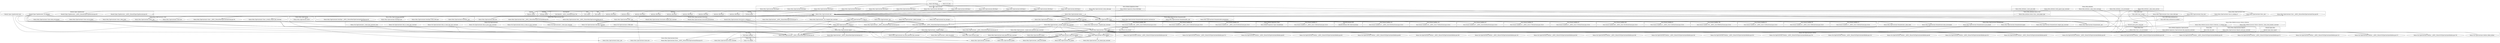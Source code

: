 digraph {
graph [overlap=false]
subgraph cluster_Parse_Method_Signatures_Types {
	label="Parse::Method::Signatures::Types";
	"Parse::Method::Signatures::Types::VariableName";
}
subgraph cluster_Eval_Closure_Sandbox_53 {
	label="Eval::Closure::Sandbox_53";
	"Eval::Closure::Sandbox_53::__ANON__[(eval 135)[Eval/Closure.pm:125]:3]";
}
subgraph cluster_TryCatch {
	label="TryCatch";
	"TryCatch::parse_proto_using_pms";
}
subgraph cluster_Moose_Meta_TypeConstraint_DuckType {
	label="Moose::Meta::TypeConstraint::DuckType";
	"Moose::Meta::TypeConstraint::DuckType::new";
	"Moose::Meta::TypeConstraint::DuckType::_new";
	"Moose::Meta::TypeConstraint::DuckType::__ANON__[Moose/Meta/TypeConstraint/DuckType.pm:39]";
	"Moose::Meta::TypeConstraint::DuckType::create_child_type";
}
subgraph cluster_Eval_Closure {
	label="Eval::Closure";
	"Eval::Closure::eval_closure";
}
subgraph cluster_Moose_Meta_TypeConstraint_Role {
	label="Moose::Meta::TypeConstraint::Role";
	"Moose::Meta::TypeConstraint::Role::__ANON__[Moose/Meta/TypeConstraint/Role.pm:32]";
	"Moose::Meta::TypeConstraint::Role::_new";
	"Moose::Meta::TypeConstraint::Role::new";
	"Moose::Meta::TypeConstraint::Role::__ANON__[Moose/Meta/TypeConstraint/Role.pm:56]";
}
subgraph cluster_KiokuDB_Backend_DBI {
	label="KiokuDB::Backend::DBI";
	"KiokuDB::Backend::DBI::ValidColumnName";
}
subgraph cluster_Moose_Meta_TypeConstraint_Enum {
	label="Moose::Meta::TypeConstraint::Enum";
	"Moose::Meta::TypeConstraint::Enum::__ANON__[Moose/Meta/TypeConstraint/Enum.pm:35]";
	"Moose::Meta::TypeConstraint::Enum::new";
	"Moose::Meta::TypeConstraint::Enum::constraint";
	"Moose::Meta::TypeConstraint::Enum::_new";
}
subgraph cluster_Eval_Closure_Sandbox_421 {
	label="Eval::Closure::Sandbox_421";
	"Eval::Closure::Sandbox_421::__ANON__[(eval 582)[Eval/Closure.pm:125]:3]";
}
subgraph cluster_Moose_Meta_TypeConstraint_Parameterized {
	label="Moose::Meta::TypeConstraint::Parameterized";
	"Moose::Meta::TypeConstraint::Parameterized::compile_type_constraint";
	"Moose::Meta::TypeConstraint::Parameterized::_new";
	"Moose::Meta::TypeConstraint::Parameterized::_inline_check";
	"Moose::Meta::TypeConstraint::Parameterized::can_be_inlined";
	"Moose::Meta::TypeConstraint::Parameterized::equals";
	"Moose::Meta::TypeConstraint::Parameterized::inline_environment";
}
subgraph cluster_Eval_Closure_Sandbox_165 {
	label="Eval::Closure::Sandbox_165";
	"Eval::Closure::Sandbox_165::__ANON__[(eval 274)[Eval/Closure.pm:125]:3]";
}
subgraph cluster_Sub_Name {
	label="Sub::Name";
	"Sub::Name::subname";
}
subgraph cluster_Scalar_Util {
	label="Scalar::Util";
	"Scalar::Util::refaddr";
}
subgraph cluster_Eval_Closure_Sandbox_637 {
	label="Eval::Closure::Sandbox_637";
	"Eval::Closure::Sandbox_637::__ANON__[(eval 843)[Eval/Closure.pm:125]:3]";
}
subgraph cluster_Eval_Closure_Sandbox_55 {
	label="Eval::Closure::Sandbox_55";
	"Eval::Closure::Sandbox_55::__ANON__[(eval 137)[Eval/Closure.pm:125]:3]";
}
subgraph cluster_metaclass {
	label="metaclass";
	"metaclass::BEGIN@14";
	"metaclass::BEGIN@18";
	"metaclass::BEGIN@3";
	"metaclass::BEGIN@15";
	"metaclass::BEGIN@13";
	"metaclass::BEGIN@11";
	"metaclass::BEGIN@10";
	"metaclass::import";
	"metaclass::BEGIN@16";
}
subgraph cluster_Moose_Meta_Class {
	label="Moose::Meta::Class";
	"Moose::Meta::Class::_eval_environment";
}
subgraph cluster_Eval_Closure_Sandbox_65 {
	label="Eval::Closure::Sandbox_65";
	"Eval::Closure::Sandbox_65::__ANON__[(eval 147)[Eval/Closure.pm:125]:3]";
}
subgraph cluster_Class_MOP_Class_ {
	label="Class::MOP::Class:";
	"Class::MOP::Class:::around";
}
subgraph cluster_warnings {
	label="warnings";
	"warnings::import";
}
subgraph cluster_MooseX_Types_TypeDecorator {
	label="MooseX::Types::TypeDecorator";
	"MooseX::Types::TypeDecorator::_try_delegate";
	"MooseX::Types::TypeDecorator::__ANON__[MooseX/Types/TypeDecorator.pm:29]";
	"MooseX::Types::TypeDecorator::new";
	"MooseX::Types::TypeDecorator::__ANON__[MooseX/Types/TypeDecorator.pm:30]";
}
subgraph cluster_Parse_Method_Signatures_TypeConstraint {
	label="Parse::Method::Signatures::TypeConstraint";
	"Parse::Method::Signatures::TypeConstraint::find_registered_constraint";
}
subgraph cluster_Parse_Method_Signatures_Param {
	label="Parse::Method::Signatures::Param";
	"Parse::Method::Signatures::Param::BEGIN@4";
}
subgraph cluster_Eval_Closure_Sandbox_848 {
	label="Eval::Closure::Sandbox_848";
	"Eval::Closure::Sandbox_848::__ANON__[(eval 1061)[Eval/Closure.pm:125]:3]";
}
subgraph cluster_Eval_Closure_Sandbox_61 {
	label="Eval::Closure::Sandbox_61";
	"Eval::Closure::Sandbox_61::__ANON__[(eval 143)[Eval/Closure.pm:125]:3]";
}
subgraph cluster_Moose_Role {
	label="Moose::Role";
	"Moose::Role::init_meta";
}
subgraph cluster_Class_MOP_Mixin_AttributeCore {
	label="Class::MOP::Mixin::AttributeCore";
	"Class::MOP::Mixin::AttributeCore::default";
}
subgraph cluster_Moose {
	label="Moose";
	"Moose::BEGIN@29";
	"Moose::init_meta";
}
subgraph cluster_Moose_Meta_TypeConstraint_Registry {
	label="Moose::Meta::TypeConstraint::Registry";
	"Moose::Meta::TypeConstraint::Registry::add_type_constraint";
}
subgraph cluster_Eval_Closure_Sandbox_788 {
	label="Eval::Closure::Sandbox_788";
	"Eval::Closure::Sandbox_788::__ANON__[(eval 999)[Eval/Closure.pm:125]:3]";
}
subgraph cluster_base {
	label="base";
	"base::import";
}
subgraph cluster_Exporter {
	label="Exporter";
	"Exporter::import";
}
subgraph cluster_Moose_Meta_Attribute {
	label="Moose::Meta::Attribute";
	"Moose::Meta::Attribute::verify_against_type_constraint";
	"Moose::Meta::Attribute::_eval_environment";
	"Moose::Meta::Attribute::_coerce_and_verify";
	"Moose::Meta::Attribute::_inline_check_constraint";
	"Moose::Meta::Attribute::_inline_check_coercion";
}
subgraph cluster_MooseX_Meta_TypeConstraint_Structured {
	label="MooseX::Meta::TypeConstraint::Structured";
	"MooseX::Meta::TypeConstraint::Structured::is_subtype_of";
	"MooseX::Meta::TypeConstraint::Structured::parameterize";
	"MooseX::Meta::TypeConstraint::Structured::compile_type_constraint";
}
subgraph cluster_Eval_Closure_Sandbox_50 {
	label="Eval::Closure::Sandbox_50";
	"Eval::Closure::Sandbox_50::__ANON__[(eval 132)[Eval/Closure.pm:125]:3]";
}
subgraph cluster_Moose_Util_TypeConstraints_Builtins {
	label="Moose::Util::TypeConstraints::Builtins";
	"Moose::Util::TypeConstraints::Builtins::__ANON__[Moose/Util/TypeConstraints/Builtins.pm:157]";
	"Moose::Util::TypeConstraints::Builtins::define_builtins";
	"Moose::Util::TypeConstraints::Builtins::__ANON__[Moose/Util/TypeConstraints/Builtins.pm:72]";
	"Moose::Util::TypeConstraints::Builtins::__ANON__[Moose/Util/TypeConstraints/Builtins.pm:39]";
	"Moose::Util::TypeConstraints::Builtins::__ANON__[Moose/Util/TypeConstraints/Builtins.pm:138]";
	"Moose::Util::TypeConstraints::Builtins::__ANON__[Moose/Util/TypeConstraints/Builtins.pm:28]";
	"Moose::Util::TypeConstraints::Builtins::__ANON__[Moose/Util/TypeConstraints/Builtins.pm:93]";
	"Moose::Util::TypeConstraints::Builtins::__ANON__[Moose/Util/TypeConstraints/Builtins.pm:101]";
	"Moose::Util::TypeConstraints::Builtins::__ANON__[Moose/Util/TypeConstraints/Builtins.pm:46]";
	"Moose::Util::TypeConstraints::Builtins::__ANON__[Moose/Util/TypeConstraints/Builtins.pm:133]";
	"Moose::Util::TypeConstraints::Builtins::__ANON__[Moose/Util/TypeConstraints/Builtins.pm:279]";
	"Moose::Util::TypeConstraints::Builtins::__ANON__[Moose/Util/TypeConstraints/Builtins.pm:253]";
	"Moose::Util::TypeConstraints::Builtins::__ANON__[Moose/Util/TypeConstraints/Builtins.pm:218]";
	"Moose::Util::TypeConstraints::Builtins::__ANON__[Moose/Util/TypeConstraints/Builtins.pm:106]";
	"Moose::Util::TypeConstraints::Builtins::__ANON__[Moose/Util/TypeConstraints/Builtins.pm:204]";
	"Moose::Util::TypeConstraints::Builtins::__ANON__[Moose/Util/TypeConstraints/Builtins.pm:118]";
	"Moose::Util::TypeConstraints::Builtins::__ANON__[Moose/Util/TypeConstraints/Builtins.pm:239]";
	"Moose::Util::TypeConstraints::Builtins::__ANON__[Moose/Util/TypeConstraints/Builtins.pm:66]";
	"Moose::Util::TypeConstraints::Builtins::__ANON__[Moose/Util/TypeConstraints/Builtins.pm:58]";
	"Moose::Util::TypeConstraints::Builtins::__ANON__[Moose/Util/TypeConstraints/Builtins.pm:83]";
	"Moose::Util::TypeConstraints::Builtins::__ANON__[Moose/Util/TypeConstraints/Builtins.pm:272]";
	"Moose::Util::TypeConstraints::Builtins::__ANON__[Moose/Util/TypeConstraints/Builtins.pm:144]";
	"Moose::Util::TypeConstraints::Builtins::__ANON__[Moose/Util/TypeConstraints/Builtins.pm:176]";
	"Moose::Util::TypeConstraints::Builtins::__ANON__[Moose/Util/TypeConstraints/Builtins.pm:113]";
}
subgraph cluster_Eval_Closure_Sandbox_56 {
	label="Eval::Closure::Sandbox_56";
	"Eval::Closure::Sandbox_56::__ANON__[(eval 138)[Eval/Closure.pm:125]:3]";
}
subgraph cluster_Eval_Closure_Sandbox_52 {
	label="Eval::Closure::Sandbox_52";
	"Eval::Closure::Sandbox_52::__ANON__[(eval 134)[Eval/Closure.pm:125]:3]";
}
subgraph cluster_Moose_Meta_Method_Accessor_Native_Collection {
	label="Moose::Meta::Method::Accessor::Native::Collection";
	"Moose::Meta::Method::Accessor::Native::Collection::_inline_check_member_constraint";
	"Moose::Meta::Method::Accessor::Native::Collection::_tc_member_type";
}
subgraph cluster_MooseX_Types_Base {
	label="MooseX::Types::Base";
	"MooseX::Types::Base::import";
}
subgraph cluster_Moose_Meta_TypeConstraint_Union {
	label="Moose::Meta::TypeConstraint::Union";
	"Moose::Meta::TypeConstraint::Union::new";
	"Moose::Meta::TypeConstraint::Union::inline_environment";
	"Moose::Meta::TypeConstraint::Union::_actually_compile_type_constraint";
	"Moose::Meta::TypeConstraint::Union::can_be_inlined";
	"Moose::Meta::TypeConstraint::Union::_new";
	"Moose::Meta::TypeConstraint::Union::__ANON__[Moose/Meta/TypeConstraint/Union.pm:78]";
	"Moose::Meta::TypeConstraint::Union::_inline_check";
}
subgraph cluster_Moose_Meta_TypeCoercion {
	label="Moose::Meta::TypeCoercion";
	"Moose::Meta::TypeCoercion::coerce";
}
subgraph cluster_Eval_Closure_Sandbox_396 {
	label="Eval::Closure::Sandbox_396";
	"Eval::Closure::Sandbox_396::__ANON__[(eval 556)[Eval/Closure.pm:125]:3]";
}
subgraph cluster_Moose_Meta_TypeConstraint_Class {
	label="Moose::Meta::TypeConstraint::Class";
	"Moose::Meta::TypeConstraint::Class::create_child_type";
	"Moose::Meta::TypeConstraint::Class::is_subtype_of";
	"Moose::Meta::TypeConstraint::Class::__ANON__[Moose/Meta/TypeConstraint/Class.pm:30]";
	"Moose::Meta::TypeConstraint::Class::new";
	"Moose::Meta::TypeConstraint::Class::_new";
}
subgraph cluster_overload {
	label="overload";
	"overload::import";
}
subgraph cluster_Moose_Meta_TypeConstraint {
	label="Moose::Meta::TypeConstraint";
	"Moose::Meta::TypeConstraint::__ANON__[Moose/Meta/TypeConstraint.pm:16]";
	"Moose::Meta::TypeConstraint::_inline_check";
	"Moose::Meta::TypeConstraint::coercion";
	"Moose::Meta::TypeConstraint::has_message";
	"Moose::Meta::TypeConstraint::_has_compiled_type_constraint";
	"Moose::Meta::TypeConstraint::_compile_hand_optimized_type_constraint";
	"Moose::Meta::TypeConstraint::create_child_type";
	"Moose::Meta::TypeConstraint::BEGIN@3";
	"Moose::Meta::TypeConstraint::new";
	"Moose::Meta::TypeConstraint::_inline_environment";
	"Moose::Meta::TypeConstraint::is_subtype_of";
	"Moose::Meta::TypeConstraint::inline_environment";
	"Moose::Meta::TypeConstraint::_new";
	"Moose::Meta::TypeConstraint::_default_message";
	"Moose::Meta::TypeConstraint::can_be_inlined";
	"Moose::Meta::TypeConstraint::compile_type_constraint";
	"Moose::Meta::TypeConstraint::BEGIN@24";
	"Moose::Meta::TypeConstraint::name";
	"Moose::Meta::TypeConstraint::__ANON__[Moose/Meta/TypeConstraint.pm:101]";
	"Moose::Meta::TypeConstraint::has_parent";
	"Moose::Meta::TypeConstraint::BEGIN@11";
	"Moose::Meta::TypeConstraint::BEGIN@20";
	"Moose::Meta::TypeConstraint::BEGIN@23";
	"Moose::Meta::TypeConstraint::BEGIN@21";
	"Moose::Meta::TypeConstraint::inlined";
	"Moose::Meta::TypeConstraint::BEGIN@22";
	"Moose::Meta::TypeConstraint::__ANON__[Moose/Meta/TypeConstraint.pm:14]";
	"Moose::Meta::TypeConstraint::hand_optimized_type_constraint";
	"Moose::Meta::TypeConstraint::check";
	"Moose::Meta::TypeConstraint::__ANON__[Moose/Meta/TypeConstraint.pm:15]";
	"Moose::Meta::TypeConstraint::_collect_all_parents";
	"Moose::Meta::TypeConstraint::is_a_type_of";
	"Moose::Meta::TypeConstraint::_has_inlined_type_constraint";
	"Moose::Meta::TypeConstraint::_compiled_type_constraint";
	"Moose::Meta::TypeConstraint::equals";
	"Moose::Meta::TypeConstraint::__ANON__[Moose/Meta/TypeConstraint.pm:77]";
	"Moose::Meta::TypeConstraint::BEGIN@10";
	"Moose::Meta::TypeConstraint::_actually_compile_type_constraint";
	"Moose::Meta::TypeConstraint::BEGIN@26";
	"Moose::Meta::TypeConstraint::BEGIN@12";
	"Moose::Meta::TypeConstraint::coerce";
	"Moose::Meta::TypeConstraint::BEGIN@19";
	"Moose::Meta::TypeConstraint::parent";
	"Moose::Meta::TypeConstraint::BEGIN@14";
	"Moose::Meta::TypeConstraint::__ANON__[Moose/Meta/TypeConstraint.pm:42]";
	"Moose::Meta::TypeConstraint::_compile_subtype";
	"Moose::Meta::TypeConstraint::constraint";
	"Moose::Meta::TypeConstraint::has_hand_optimized_type_constraint";
}
subgraph cluster_Moose_Util_TypeConstraints {
	label="Moose::Util::TypeConstraints";
	"Moose::Util::TypeConstraints::CORE:subst";
	"Moose::Util::TypeConstraints::_create_type_constraint";
	"Moose::Util::TypeConstraints::_create_type_constraint_union";
	"Moose::Util::TypeConstraints::find_or_create_type_constraint";
	"Moose::Util::TypeConstraints::find_type_constraint";
	"Moose::Util::TypeConstraints::find_or_create_does_type_constraint";
	"Moose::Util::TypeConstraints::find_or_parse_type_constraint";
	"Moose::Util::TypeConstraints::find_or_create_isa_type_constraint";
}
subgraph cluster_Eval_Closure_Sandbox_60 {
	label="Eval::Closure::Sandbox_60";
	"Eval::Closure::Sandbox_60::__ANON__[(eval 142)[Eval/Closure.pm:125]:3]";
}
subgraph cluster_Moose_Meta_Attribute_Native_Trait {
	label="Moose::Meta::Attribute::Native::Trait";
	"Moose::Meta::Attribute::Native::Trait::_check_helper_type";
}
subgraph cluster_Sub_Exporter {
	label="Sub::Exporter";
	"Sub::Exporter::__ANON__[Sub/Exporter.pm:756]";
}
subgraph cluster_Moose_Meta_TypeConstraint_Parameterizable {
	label="Moose::Meta::TypeConstraint::Parameterizable";
	"Moose::Meta::TypeConstraint::Parameterizable::_new";
	"Moose::Meta::TypeConstraint::Parameterizable::parameterize";
	"Moose::Meta::TypeConstraint::Parameterizable::generate_constraint_for";
}
subgraph cluster_strict {
	label="strict";
	"strict::import";
}
subgraph cluster_Eval_Closure_Sandbox_401 {
	label="Eval::Closure::Sandbox_401";
	"Eval::Closure::Sandbox_401::__ANON__[(eval 561)[Eval/Closure.pm:125]:3]";
}
"Moose::Meta::TypeConstraint::is_a_type_of" -> "Moose::Util::TypeConstraints::find_type_constraint";
"Moose::Meta::TypeConstraint::equals" -> "Moose::Util::TypeConstraints::find_type_constraint";
"Moose::Meta::TypeConstraint::is_subtype_of" -> "Moose::Util::TypeConstraints::find_type_constraint";
"Moose::Meta::TypeConstraint::_compile_subtype" -> "Moose::Meta::TypeConstraint::_collect_all_parents";
"Moose::Meta::TypeConstraint::new" -> "Moose::Meta::TypeConstraint::__ANON__[Moose/Meta/TypeConstraint.pm:77]";
"Moose::BEGIN@29" -> "Moose::Meta::TypeConstraint::BEGIN@12";
"Moose::Meta::TypeConstraint::compile_type_constraint" -> "Moose::Meta::TypeConstraint::Union::_actually_compile_type_constraint";
"Moose::Meta::TypeConstraint::coerce" -> "Moose::Meta::TypeConstraint::coercion";
"Moose::Meta::TypeConstraint::new" -> "Moose::Meta::TypeConstraint::_new";
"Moose::Meta::TypeConstraint::BEGIN@14" -> "overload::import";
"Moose::Meta::TypeConstraint::compile_type_constraint" -> "Moose::Meta::TypeConstraint::_actually_compile_type_constraint";
"Moose::Meta::TypeConstraint::check" -> "Eval::Closure::Sandbox_421::__ANON__[(eval 582)[Eval/Closure.pm:125]:3]";
"Moose::Meta::TypeConstraint::coerce" -> "Moose::Meta::TypeCoercion::coerce";
"Moose::Meta::TypeConstraint::check" -> "Eval::Closure::Sandbox_165::__ANON__[(eval 274)[Eval/Closure.pm:125]:3]";
"Moose::Meta::TypeConstraint::new" -> "Moose::Meta::TypeConstraint::Role::_new";
"MooseX::Types::TypeDecorator::_try_delegate" -> "Moose::Meta::TypeConstraint::is_subtype_of";
"MooseX::Meta::TypeConstraint::Structured::is_subtype_of" -> "Moose::Meta::TypeConstraint::is_subtype_of";
"Moose::Meta::TypeConstraint::Class::is_subtype_of" -> "Moose::Meta::TypeConstraint::is_subtype_of";
"Moose::Meta::TypeConstraint::is_a_type_of" -> "Moose::Meta::TypeConstraint::is_subtype_of";
"Moose::Meta::TypeConstraint::Parameterizable::generate_constraint_for" -> "Moose::Meta::TypeConstraint::is_subtype_of";
"MooseX::Types::TypeDecorator::_try_delegate" -> "Moose::Meta::TypeConstraint::inline_environment";
"Moose::Meta::Attribute::_eval_environment" -> "Moose::Meta::TypeConstraint::inline_environment";
"Moose::Meta::TypeConstraint::inline_environment" -> "Moose::Meta::TypeConstraint::inline_environment";
"Moose::Meta::Class::_eval_environment" -> "Moose::Meta::TypeConstraint::inline_environment";
"Moose::Meta::TypeConstraint::Parameterized::inline_environment" -> "Moose::Meta::TypeConstraint::inline_environment";
"Moose::Meta::TypeConstraint::Union::inline_environment" -> "Moose::Meta::TypeConstraint::inline_environment";
"Class::MOP::Class:::around" -> "Moose::Meta::TypeConstraint::inline_environment";
"Moose::Meta::TypeConstraint::_actually_compile_type_constraint" -> "Moose::Meta::TypeConstraint::inline_environment";
"Moose::Meta::TypeConstraint::check" -> "Moose::Meta::TypeConstraint::_compiled_type_constraint";
"Moose::Meta::TypeConstraint::compile_type_constraint" -> "Moose::Meta::TypeConstraint::_compiled_type_constraint";
"Moose::Meta::TypeConstraint::BEGIN@12" -> "metaclass::BEGIN@15";
"Moose::Meta::TypeConstraint::new" -> "MooseX::Meta::TypeConstraint::Structured::compile_type_constraint";
"Moose::BEGIN@29" -> "Moose::Meta::TypeConstraint::BEGIN@3";
"Moose::Meta::TypeConstraint::BEGIN@12" -> "metaclass::BEGIN@10";
"Moose::Meta::TypeConstraint::check" -> "KiokuDB::Backend::DBI::ValidColumnName";
"Moose::Meta::TypeConstraint::_inline_check" -> "Moose::Util::TypeConstraints::Builtins::__ANON__[Moose/Util/TypeConstraints/Builtins.pm:101]";
"Moose::Meta::TypeConstraint::check" -> "Eval::Closure::Sandbox_61::__ANON__[(eval 143)[Eval/Closure.pm:125]:3]";
"Moose::Meta::TypeConstraint::check" -> "Eval::Closure::Sandbox_788::__ANON__[(eval 999)[Eval/Closure.pm:125]:3]";
"Moose::Meta::TypeConstraint::_inline_check" -> "Moose::Meta::TypeConstraint::DuckType::__ANON__[Moose/Meta/TypeConstraint/DuckType.pm:39]";
"MooseX::Types::TypeDecorator::_try_delegate" -> "Moose::Meta::TypeConstraint::is_a_type_of";
"Moose::Meta::Attribute::Native::Trait::_check_helper_type" -> "Moose::Meta::TypeConstraint::is_a_type_of";
"Moose::Meta::TypeConstraint::check" -> "Moose::Meta::TypeConstraint::Union::__ANON__[Moose/Meta/TypeConstraint/Union.pm:78]";
"Moose::Meta::TypeConstraint::is_a_type_of" -> "Moose::Meta::TypeConstraint::Parameterized::equals";
"Moose::Meta::TypeConstraint::check" -> "Eval::Closure::Sandbox_848::__ANON__[(eval 1061)[Eval/Closure.pm:125]:3]";
"Moose::Meta::TypeConstraint::_actually_compile_type_constraint" -> "Moose::Meta::TypeConstraint::Parameterized::_inline_check";
"MooseX::Types::TypeDecorator::_try_delegate" -> "Moose::Meta::TypeConstraint::create_child_type";
"Moose::Util::TypeConstraints::_create_type_constraint" -> "Moose::Meta::TypeConstraint::create_child_type";
"Moose::BEGIN@29" -> "Moose::Meta::TypeConstraint::BEGIN@24";
"Moose::Meta::TypeConstraint::_inline_check" -> "Moose::Util::TypeConstraints::Builtins::__ANON__[Moose/Util/TypeConstraints/Builtins.pm:118]";
"Moose::Meta::TypeConstraint::check" -> "Eval::Closure::Sandbox_65::__ANON__[(eval 147)[Eval/Closure.pm:125]:3]";
"Moose::Meta::TypeConstraint::_actually_compile_type_constraint" -> "Moose::Meta::TypeConstraint::Parameterized::inline_environment";
"Moose::Meta::TypeConstraint::new" -> "Moose::Meta::TypeConstraint::Class::_new";
"Moose::Meta::TypeConstraint::_actually_compile_type_constraint" -> "Eval::Closure::eval_closure";
"Moose::Meta::TypeConstraint::check" -> "Moose::Meta::TypeConstraint::Role::__ANON__[Moose/Meta/TypeConstraint/Role.pm:56]";
"Moose::Meta::TypeConstraint::BEGIN@12" -> "metaclass::import";
"Moose::Meta::TypeConstraint::check" -> "Eval::Closure::Sandbox_60::__ANON__[(eval 142)[Eval/Closure.pm:125]:3]";
"Moose::Meta::TypeConstraint::new" -> "Moose::Meta::TypeConstraint::Parameterized::_new";
"Moose::Meta::TypeConstraint::_inline_check" -> "Moose::Util::TypeConstraints::Builtins::__ANON__[Moose/Util/TypeConstraints/Builtins.pm:72]";
"Moose::Meta::TypeConstraint::BEGIN@21" -> "Sub::Exporter::__ANON__[Sub/Exporter.pm:756]";
"Moose::BEGIN@29" -> "Moose::Meta::TypeConstraint::BEGIN@14";
"Moose::Meta::TypeConstraint::_inline_check" -> "Moose::Util::TypeConstraints::Builtins::__ANON__[Moose/Util/TypeConstraints/Builtins.pm:28]";
"MooseX::Types::TypeDecorator::_try_delegate" -> "Moose::Meta::TypeConstraint::can_be_inlined";
"Moose::Meta::Attribute::_eval_environment" -> "Moose::Meta::TypeConstraint::can_be_inlined";
"Moose::Meta::Attribute::_inline_check_constraint" -> "Moose::Meta::TypeConstraint::can_be_inlined";
"Moose::Meta::TypeConstraint::_inline_check" -> "Moose::Meta::TypeConstraint::can_be_inlined";
"Moose::Meta::Attribute::_inline_check_coercion" -> "Moose::Meta::TypeConstraint::can_be_inlined";
"Moose::Meta::TypeConstraint::can_be_inlined" -> "Moose::Meta::TypeConstraint::can_be_inlined";
"Moose::Meta::Method::Accessor::Native::Collection::_inline_check_member_constraint" -> "Moose::Meta::TypeConstraint::can_be_inlined";
"Moose::Meta::TypeConstraint::Union::can_be_inlined" -> "Moose::Meta::TypeConstraint::can_be_inlined";
"Moose::Meta::TypeConstraint::Parameterized::can_be_inlined" -> "Moose::Meta::TypeConstraint::can_be_inlined";
"Moose::Meta::TypeConstraint::_actually_compile_type_constraint" -> "Moose::Meta::TypeConstraint::can_be_inlined";
"Moose::Meta::TypeConstraint::_inline_check" -> "Moose::Util::TypeConstraints::Builtins::__ANON__[Moose/Util/TypeConstraints/Builtins.pm:204]";
"Moose::Meta::TypeConstraint::new" -> "MooseX::Types::TypeDecorator::__ANON__[MooseX/Types/TypeDecorator.pm:30]";
"Moose::Meta::TypeConstraint::BEGIN@10" -> "strict::import";
"Moose::Meta::TypeConstraint::BEGIN@12" -> "metaclass::BEGIN@14";
"Moose::Meta::TypeConstraint::inline_environment" -> "Moose::Meta::TypeConstraint::_inline_environment";
"Moose::BEGIN@29" -> "Moose::Meta::TypeConstraint::BEGIN@21";
"Moose::BEGIN@29" -> "Moose::Meta::TypeConstraint::BEGIN@22";
"Class::MOP::Mixin::AttributeCore::default" -> "Moose::Meta::TypeConstraint::__ANON__[Moose/Meta/TypeConstraint.pm:42]";
"Moose::Meta::TypeConstraint::Parameterized::_new" -> "Moose::Meta::TypeConstraint::__ANON__[Moose/Meta/TypeConstraint.pm:42]";
"Moose::Meta::TypeConstraint::_new" -> "Moose::Meta::TypeConstraint::__ANON__[Moose/Meta/TypeConstraint.pm:42]";
"Moose::Meta::TypeConstraint::Union::_new" -> "Moose::Meta::TypeConstraint::__ANON__[Moose/Meta/TypeConstraint.pm:42]";
"Moose::Meta::TypeConstraint::check" -> "Eval::Closure::Sandbox_50::__ANON__[(eval 132)[Eval/Closure.pm:125]:3]";
"Moose::Meta::TypeConstraint::new" -> "Moose::Meta::TypeConstraint::_default_message";
"Moose::Meta::TypeConstraint::check" -> "Eval::Closure::Sandbox_637::__ANON__[(eval 843)[Eval/Closure.pm:125]:3]";
"Moose::Meta::TypeConstraint::_actually_compile_type_constraint" -> "Moose::Meta::TypeConstraint::_compile_subtype";
"Moose::Meta::TypeConstraint::check" -> "Eval::Closure::Sandbox_56::__ANON__[(eval 138)[Eval/Closure.pm:125]:3]";
"Moose::Meta::TypeConstraint::_inline_check" -> "Moose::Util::TypeConstraints::Builtins::__ANON__[Moose/Util/TypeConstraints/Builtins.pm:176]";
"Moose::Meta::TypeConstraint::equals" -> "Moose::Meta::TypeConstraint::__ANON__[Moose/Meta/TypeConstraint.pm:14]";
"Moose::BEGIN@29" -> "Moose::Meta::TypeConstraint::BEGIN@10";
"Class::MOP::Mixin::AttributeCore::default" -> "Moose::Meta::TypeConstraint::__ANON__[Moose/Meta/TypeConstraint.pm:101]";
"Moose::Meta::TypeConstraint::Parameterized::_new" -> "Moose::Meta::TypeConstraint::__ANON__[Moose/Meta/TypeConstraint.pm:101]";
"Moose::Meta::TypeConstraint::_new" -> "Moose::Meta::TypeConstraint::__ANON__[Moose/Meta/TypeConstraint.pm:101]";
"Moose::Meta::TypeConstraint::Role::_new" -> "Moose::Meta::TypeConstraint::__ANON__[Moose/Meta/TypeConstraint.pm:101]";
"Moose::Meta::TypeConstraint::Union::_new" -> "Moose::Meta::TypeConstraint::__ANON__[Moose/Meta/TypeConstraint.pm:101]";
"Moose::Meta::TypeConstraint::Class::_new" -> "Moose::Meta::TypeConstraint::__ANON__[Moose/Meta/TypeConstraint.pm:101]";
"Moose::Meta::TypeConstraint::DuckType::_new" -> "Moose::Meta::TypeConstraint::__ANON__[Moose/Meta/TypeConstraint.pm:101]";
"Moose::Meta::TypeConstraint::Parameterizable::_new" -> "Moose::Meta::TypeConstraint::__ANON__[Moose/Meta/TypeConstraint.pm:101]";
"Moose::Meta::TypeConstraint::_inline_check" -> "Moose::Meta::TypeConstraint::has_parent";
"Moose::Meta::TypeConstraint::inline_environment" -> "Moose::Meta::TypeConstraint::has_parent";
"Moose::Meta::TypeConstraint::_actually_compile_type_constraint" -> "Moose::Meta::TypeConstraint::has_parent";
"Moose::Meta::TypeConstraint::can_be_inlined" -> "Moose::Meta::TypeConstraint::has_parent";
"Moose::Meta::TypeConstraint::new" -> "MooseX::Types::TypeDecorator::__ANON__[MooseX/Types/TypeDecorator.pm:29]";
"Moose::Meta::TypeConstraint::new" -> "Moose::Meta::TypeConstraint::Enum::_new";
"Moose::Meta::TypeConstraint::BEGIN@19" -> "Exporter::import";
"Moose::Meta::TypeConstraint::BEGIN@20" -> "Exporter::import";
"Moose::Meta::TypeConstraint::BEGIN@24" -> "Exporter::import";
"Moose::Meta::TypeConstraint::BEGIN@22" -> "Exporter::import";
"Moose::Meta::TypeConstraint::BEGIN@23" -> "Exporter::import";
"Moose::BEGIN@29" -> "Moose::Meta::TypeConstraint::BEGIN@19";
"Moose::Meta::TypeConstraint::new" -> "Moose::Meta::TypeConstraint::Parameterized::compile_type_constraint";
"Moose::Meta::TypeConstraint::_compile_subtype" -> "Moose::Meta::TypeConstraint::has_hand_optimized_type_constraint";
"Moose::Meta::TypeConstraint::equals" -> "Moose::Meta::TypeConstraint::has_hand_optimized_type_constraint";
"Moose::Meta::TypeConstraint::_actually_compile_type_constraint" -> "Moose::Meta::TypeConstraint::has_hand_optimized_type_constraint";
"Moose::Meta::TypeConstraint::check" -> "Eval::Closure::Sandbox_53::__ANON__[(eval 135)[Eval/Closure.pm:125]:3]";
"Moose::Meta::TypeConstraint::_inline_check" -> "Moose::Meta::TypeConstraint::Enum::constraint";
"Moose::Meta::TypeConstraint::inline_environment" -> "Moose::Meta::TypeConstraint::Enum::constraint";
"Moose::Meta::TypeConstraint::can_be_inlined" -> "Moose::Meta::TypeConstraint::Enum::constraint";
"Moose::Meta::TypeConstraint::BEGIN@12" -> "metaclass::BEGIN@16";
"Moose::Meta::TypeConstraint::_inline_check" -> "Moose::Util::TypeConstraints::Builtins::__ANON__[Moose/Util/TypeConstraints/Builtins.pm:83]";
"Moose::BEGIN@29" -> "Moose::Meta::TypeConstraint::BEGIN@20";
"Moose::Meta::TypeConstraint::_compile_hand_optimized_type_constraint" -> "Moose::Meta::TypeConstraint::hand_optimized_type_constraint";
"Moose::Meta::TypeConstraint::BEGIN@26" -> "base::import";
"Moose::Meta::TypeConstraint::_inline_check" -> "Moose::Meta::TypeConstraint::Enum::__ANON__[Moose/Meta/TypeConstraint/Enum.pm:35]";
"Moose::Meta::TypeConstraint::_inline_check" -> "Moose::Util::TypeConstraints::Builtins::__ANON__[Moose/Util/TypeConstraints/Builtins.pm:93]";
"Moose::Meta::TypeConstraint::BEGIN@11" -> "warnings::import";
"Moose::Meta::TypeConstraint::new" -> "Moose::Meta::TypeConstraint::DuckType::_new";
"Moose::Meta::TypeConstraint::_inline_check" -> "Moose::Util::TypeConstraints::Builtins::__ANON__[Moose/Util/TypeConstraints/Builtins.pm:138]";
"Moose::Meta::TypeConstraint::_inline_check" -> "Moose::Util::TypeConstraints::Builtins::__ANON__[Moose/Util/TypeConstraints/Builtins.pm:106]";
"Moose::Meta::TypeConstraint::check" -> "Eval::Closure::Sandbox_52::__ANON__[(eval 134)[Eval/Closure.pm:125]:3]";
"Moose::Meta::TypeConstraint::_inline_check" -> "Moose::Meta::TypeConstraint::Role::__ANON__[Moose/Meta/TypeConstraint/Role.pm:32]";
"Moose::Meta::TypeConstraint::_inline_check" -> "Moose::Meta::TypeConstraint::inlined";
"Moose::Meta::TypeConstraint::_inline_check" -> "Moose::Util::TypeConstraints::Builtins::__ANON__[Moose/Util/TypeConstraints/Builtins.pm:144]";
"Moose::Meta::TypeConstraint::new" -> "Moose::Meta::TypeConstraint::_has_compiled_type_constraint";
"Moose::Meta::TypeConstraint::BEGIN@12" -> "metaclass::BEGIN@18";
"Moose::Meta::TypeConstraint::_inline_check" -> "Moose::Util::TypeConstraints::Builtins::__ANON__[Moose/Util/TypeConstraints/Builtins.pm:46]";
"Moose::Meta::TypeConstraint::_inline_check" -> "Moose::Util::TypeConstraints::Builtins::__ANON__[Moose/Util/TypeConstraints/Builtins.pm:66]";
"Moose::Meta::TypeConstraint::_inline_check" -> "Moose::Util::TypeConstraints::Builtins::__ANON__[Moose/Util/TypeConstraints/Builtins.pm:113]";
"Moose::Meta::TypeConstraint::check" -> "Eval::Closure::Sandbox_401::__ANON__[(eval 561)[Eval/Closure.pm:125]:3]";
"Moose::Meta::TypeConstraint::_inline_check" -> "Moose::Meta::TypeConstraint::Class::__ANON__[Moose/Meta/TypeConstraint/Class.pm:30]";
"Moose::Meta::TypeConstraint::_inline_check" -> "Moose::Util::TypeConstraints::Builtins::__ANON__[Moose/Util/TypeConstraints/Builtins.pm:133]";
"Moose::BEGIN@29" -> "Moose::Meta::TypeConstraint::BEGIN@26";
"Moose::Meta::TypeConstraint::_inline_check" -> "Moose::Meta::TypeConstraint::parent";
"Moose::Meta::TypeConstraint::inline_environment" -> "Moose::Meta::TypeConstraint::parent";
"Moose::Meta::TypeConstraint::is_subtype_of" -> "Moose::Meta::TypeConstraint::parent";
"Moose::Meta::TypeConstraint::_collect_all_parents" -> "Moose::Meta::TypeConstraint::parent";
"Moose::Meta::TypeConstraint::can_be_inlined" -> "Moose::Meta::TypeConstraint::parent";
"Moose::Meta::TypeConstraint::_compile_subtype" -> "Moose::Meta::TypeConstraint::constraint";
"Moose::Meta::TypeConstraint::equals" -> "Moose::Meta::TypeConstraint::constraint";
"Moose::Meta::TypeConstraint::_inline_check" -> "Moose::Meta::TypeConstraint::constraint";
"Moose::Meta::TypeConstraint::inline_environment" -> "Moose::Meta::TypeConstraint::constraint";
"Moose::Meta::TypeConstraint::can_be_inlined" -> "Moose::Meta::TypeConstraint::constraint";
"Moose::Meta::TypeConstraint::_actually_compile_type_constraint" -> "Moose::Meta::TypeConstraint::constraint";
"Moose::Meta::TypeConstraint::check" -> "Eval::Closure::Sandbox_396::__ANON__[(eval 556)[Eval/Closure.pm:125]:3]";
"Moose::Meta::TypeConstraint::BEGIN@12" -> "metaclass::BEGIN@3";
"MooseX::Types::TypeDecorator::_try_delegate" -> "Moose::Meta::TypeConstraint::_inline_check";
"Moose::Util::TypeConstraints::Builtins::__ANON__[Moose/Util/TypeConstraints/Builtins.pm:157]" -> "Moose::Meta::TypeConstraint::_inline_check";
"Moose::Meta::TypeConstraint::DuckType::__ANON__[Moose/Meta/TypeConstraint/DuckType.pm:39]" -> "Moose::Meta::TypeConstraint::_inline_check";
"Moose::Meta::TypeConstraint::_inline_check" -> "Moose::Meta::TypeConstraint::_inline_check";
"Moose::Util::TypeConstraints::Builtins::__ANON__[Moose/Util/TypeConstraints/Builtins.pm:93]" -> "Moose::Meta::TypeConstraint::_inline_check";
"Moose::Meta::TypeConstraint::_actually_compile_type_constraint" -> "Moose::Meta::TypeConstraint::_inline_check";
"Moose::Util::TypeConstraints::Builtins::__ANON__[Moose/Util/TypeConstraints/Builtins.pm:101]" -> "Moose::Meta::TypeConstraint::_inline_check";
"Moose::Meta::Attribute::_inline_check_constraint" -> "Moose::Meta::TypeConstraint::_inline_check";
"Moose::Util::TypeConstraints::Builtins::__ANON__[Moose/Util/TypeConstraints/Builtins.pm:279]" -> "Moose::Meta::TypeConstraint::_inline_check";
"Moose::Meta::Attribute::_inline_check_coercion" -> "Moose::Meta::TypeConstraint::_inline_check";
"Moose::Util::TypeConstraints::Builtins::__ANON__[Moose/Util/TypeConstraints/Builtins.pm:253]" -> "Moose::Meta::TypeConstraint::_inline_check";
"Moose::Util::TypeConstraints::Builtins::__ANON__[Moose/Util/TypeConstraints/Builtins.pm:218]" -> "Moose::Meta::TypeConstraint::_inline_check";
"Moose::Meta::TypeConstraint::Union::_inline_check" -> "Moose::Meta::TypeConstraint::_inline_check";
"Moose::Meta::Method::Accessor::Native::Collection::_inline_check_member_constraint" -> "Moose::Meta::TypeConstraint::_inline_check";
"Moose::Util::TypeConstraints::Builtins::__ANON__[Moose/Util/TypeConstraints/Builtins.pm:66]" -> "Moose::Meta::TypeConstraint::_inline_check";
"Moose::Util::TypeConstraints::Builtins::__ANON__[Moose/Util/TypeConstraints/Builtins.pm:83]" -> "Moose::Meta::TypeConstraint::_inline_check";
"Moose::Meta::TypeConstraint::new" -> "Moose::Meta::TypeConstraint::Parameterizable::_new";
"TryCatch::parse_proto_using_pms" -> "Moose::Meta::TypeConstraint::__ANON__[Moose/Meta/TypeConstraint.pm:15]";
"Moose::Util::TypeConstraints::CORE:subst" -> "Moose::Meta::TypeConstraint::__ANON__[Moose/Meta/TypeConstraint.pm:15]";
"Moose::Meta::TypeConstraint::BEGIN@12" -> "metaclass::BEGIN@11";
"Moose::Meta::TypeConstraint::can_be_inlined" -> "Moose::Meta::TypeConstraint::_has_inlined_type_constraint";
"Moose::Meta::TypeConstraint::is_subtype_of" -> "Moose::Meta::TypeConstraint::equals";
"Moose::Meta::TypeConstraint::is_a_type_of" -> "Moose::Meta::TypeConstraint::equals";
"Moose::Meta::TypeConstraint::_inline_check" -> "Moose::Util::TypeConstraints::Builtins::__ANON__[Moose/Util/TypeConstraints/Builtins.pm:58]";
"Moose::Meta::TypeConstraint::_inline_check" -> "Moose::Util::TypeConstraints::Builtins::__ANON__[Moose/Util/TypeConstraints/Builtins.pm:157]";
"Moose::Meta::TypeConstraint::_actually_compile_type_constraint" -> "Moose::Meta::TypeConstraint::Parameterized::can_be_inlined";
"Moose::Meta::TypeConstraint::Parameterized::compile_type_constraint" -> "Moose::Meta::TypeConstraint::compile_type_constraint";
"Class::MOP::Class:::around" -> "Moose::Meta::TypeConstraint::compile_type_constraint";
"Moose::Meta::TypeConstraint::new" -> "Moose::Meta::TypeConstraint::compile_type_constraint";
"Moose::Meta::TypeConstraint::Role::new" -> "Moose::Meta::TypeConstraint::compile_type_constraint";
"Moose::Meta::TypeConstraint::Class::new" -> "Moose::Meta::TypeConstraint::compile_type_constraint";
"Moose::Meta::TypeConstraint::__ANON__[Moose/Meta/TypeConstraint.pm:15]" -> "Moose::Meta::TypeConstraint::name";
"Moose::Meta::TypeConstraint::_compile_subtype" -> "Moose::Meta::TypeConstraint::name";
"Moose::Meta::TypeConstraint::new" -> "Moose::Meta::TypeConstraint::name";
"MooseX::Types::TypeDecorator::_try_delegate" -> "Moose::Meta::TypeConstraint::check";
"Moose::Meta::Attribute::verify_against_type_constraint" -> "Moose::Meta::TypeConstraint::check";
"Moose::Meta::TypeConstraint::coerce" -> "Moose::Meta::TypeConstraint::check";
"Moose::Meta::TypeConstraint::Union::__ANON__[Moose/Meta/TypeConstraint/Union.pm:78]" -> "Moose::Meta::TypeConstraint::check";
"Moose::Meta::Attribute::_coerce_and_verify" -> "Moose::Meta::TypeConstraint::coerce";
"Moose::Meta::TypeConstraint::__ANON__[Moose/Meta/TypeConstraint.pm:14]" -> "Scalar::Util::refaddr";
"MooseX::Types::TypeDecorator::_try_delegate" -> "Moose::Meta::TypeConstraint::__ANON__[Moose/Meta/TypeConstraint.pm:16]";
"Moose::init_meta" -> "Moose::Meta::TypeConstraint::__ANON__[Moose/Meta/TypeConstraint.pm:16]";
"Moose::Util::TypeConstraints::find_or_create_isa_type_constraint" -> "Moose::Meta::TypeConstraint::__ANON__[Moose/Meta/TypeConstraint.pm:16]";
"Moose::Meta::TypeConstraint::is_a_type_of" -> "Moose::Meta::TypeConstraint::__ANON__[Moose/Meta/TypeConstraint.pm:16]";
"MooseX::Types::Base::import" -> "Moose::Meta::TypeConstraint::__ANON__[Moose/Meta/TypeConstraint.pm:16]";
"Moose::Util::TypeConstraints::find_or_create_type_constraint" -> "Moose::Meta::TypeConstraint::__ANON__[Moose/Meta/TypeConstraint.pm:16]";
"Moose::Meta::TypeConstraint::equals" -> "Moose::Meta::TypeConstraint::__ANON__[Moose/Meta/TypeConstraint.pm:16]";
"Moose::Meta::Method::Accessor::Native::Collection::_tc_member_type" -> "Moose::Meta::TypeConstraint::__ANON__[Moose/Meta/TypeConstraint.pm:16]";
"Moose::Role::init_meta" -> "Moose::Meta::TypeConstraint::__ANON__[Moose/Meta/TypeConstraint.pm:16]";
"MooseX::Meta::TypeConstraint::Structured::is_subtype_of" -> "Moose::Meta::TypeConstraint::__ANON__[Moose/Meta/TypeConstraint.pm:16]";
"Moose::Util::TypeConstraints::_create_type_constraint" -> "Moose::Meta::TypeConstraint::__ANON__[Moose/Meta/TypeConstraint.pm:16]";
"Moose::Util::TypeConstraints::_create_type_constraint_union" -> "Moose::Meta::TypeConstraint::__ANON__[Moose/Meta/TypeConstraint.pm:16]";
"Moose::Meta::TypeConstraint::is_subtype_of" -> "Moose::Meta::TypeConstraint::__ANON__[Moose/Meta/TypeConstraint.pm:16]";
"Moose::Meta::TypeConstraint::Registry::add_type_constraint" -> "Moose::Meta::TypeConstraint::__ANON__[Moose/Meta/TypeConstraint.pm:16]";
"Moose::Util::TypeConstraints::find_or_parse_type_constraint" -> "Moose::Meta::TypeConstraint::__ANON__[Moose/Meta/TypeConstraint.pm:16]";
"Moose::Meta::TypeConstraint::Parameterizable::parameterize" -> "Moose::Meta::TypeConstraint::__ANON__[Moose/Meta/TypeConstraint.pm:16]";
"MooseX::Types::TypeDecorator::new" -> "Moose::Meta::TypeConstraint::__ANON__[Moose/Meta/TypeConstraint.pm:16]";
"Class::MOP::Class:::around" -> "Moose::Meta::TypeConstraint::__ANON__[Moose/Meta/TypeConstraint.pm:16]";
"Parse::Method::Signatures::TypeConstraint::find_registered_constraint" -> "Moose::Meta::TypeConstraint::__ANON__[Moose/Meta/TypeConstraint.pm:16]";
"Moose::Util::TypeConstraints::find_or_create_does_type_constraint" -> "Moose::Meta::TypeConstraint::__ANON__[Moose/Meta/TypeConstraint.pm:16]";
"Moose::Meta::TypeConstraint::new" -> "Moose::Meta::TypeConstraint::has_message";
"Moose::Meta::TypeConstraint::_compile_subtype" -> "Sub::Name::subname";
"Moose::Meta::TypeConstraint::Union::new" -> "Moose::Meta::TypeConstraint::new";
"Moose::Util::TypeConstraints::_create_type_constraint" -> "Moose::Meta::TypeConstraint::new";
"MooseX::Meta::TypeConstraint::Structured::parameterize" -> "Moose::Meta::TypeConstraint::new";
"Moose::Util::TypeConstraints::Builtins::define_builtins" -> "Moose::Meta::TypeConstraint::new";
"Moose::Meta::TypeConstraint::DuckType::create_child_type" -> "Moose::Meta::TypeConstraint::new";
"Moose::Meta::TypeConstraint::Parameterizable::parameterize" -> "Moose::Meta::TypeConstraint::new";
"Moose::Meta::TypeConstraint::Class::new" -> "Moose::Meta::TypeConstraint::new";
"Moose::Meta::TypeConstraint::Class::create_child_type" -> "Moose::Meta::TypeConstraint::new";
"Moose::Meta::TypeConstraint::DuckType::new" -> "Moose::Meta::TypeConstraint::new";
"Moose::Meta::TypeConstraint::Enum::new" -> "Moose::Meta::TypeConstraint::new";
"Moose::Meta::TypeConstraint::create_child_type" -> "Moose::Meta::TypeConstraint::new";
"Parse::Method::Signatures::Param::BEGIN@4" -> "Moose::Meta::TypeConstraint::new";
"Moose::Meta::TypeConstraint::Role::new" -> "Moose::Meta::TypeConstraint::new";
"Moose::BEGIN@29" -> "Moose::Meta::TypeConstraint::BEGIN@11";
"Moose::Meta::TypeConstraint::_inline_check" -> "Moose::Util::TypeConstraints::Builtins::__ANON__[Moose/Util/TypeConstraints/Builtins.pm:272]";
"Moose::Meta::TypeConstraint::check" -> "Eval::Closure::Sandbox_55::__ANON__[(eval 137)[Eval/Closure.pm:125]:3]";
"Moose::Meta::TypeConstraint::check" -> "Parse::Method::Signatures::Types::VariableName";
"Moose::Meta::TypeConstraint::new" -> "Moose::Meta::TypeConstraint::Union::_new";
"Moose::BEGIN@29" -> "Moose::Meta::TypeConstraint::BEGIN@23";
"Moose::Meta::TypeConstraint::BEGIN@12" -> "metaclass::BEGIN@13";
"Moose::Meta::TypeConstraint::_inline_check" -> "Moose::Util::TypeConstraints::Builtins::__ANON__[Moose/Util/TypeConstraints/Builtins.pm:239]";
"Moose::Meta::TypeConstraint::_inline_check" -> "Moose::Util::TypeConstraints::Builtins::__ANON__[Moose/Util/TypeConstraints/Builtins.pm:39]";
"Moose::Meta::TypeConstraint::_actually_compile_type_constraint" -> "Moose::Meta::TypeConstraint::_compile_hand_optimized_type_constraint";
}
